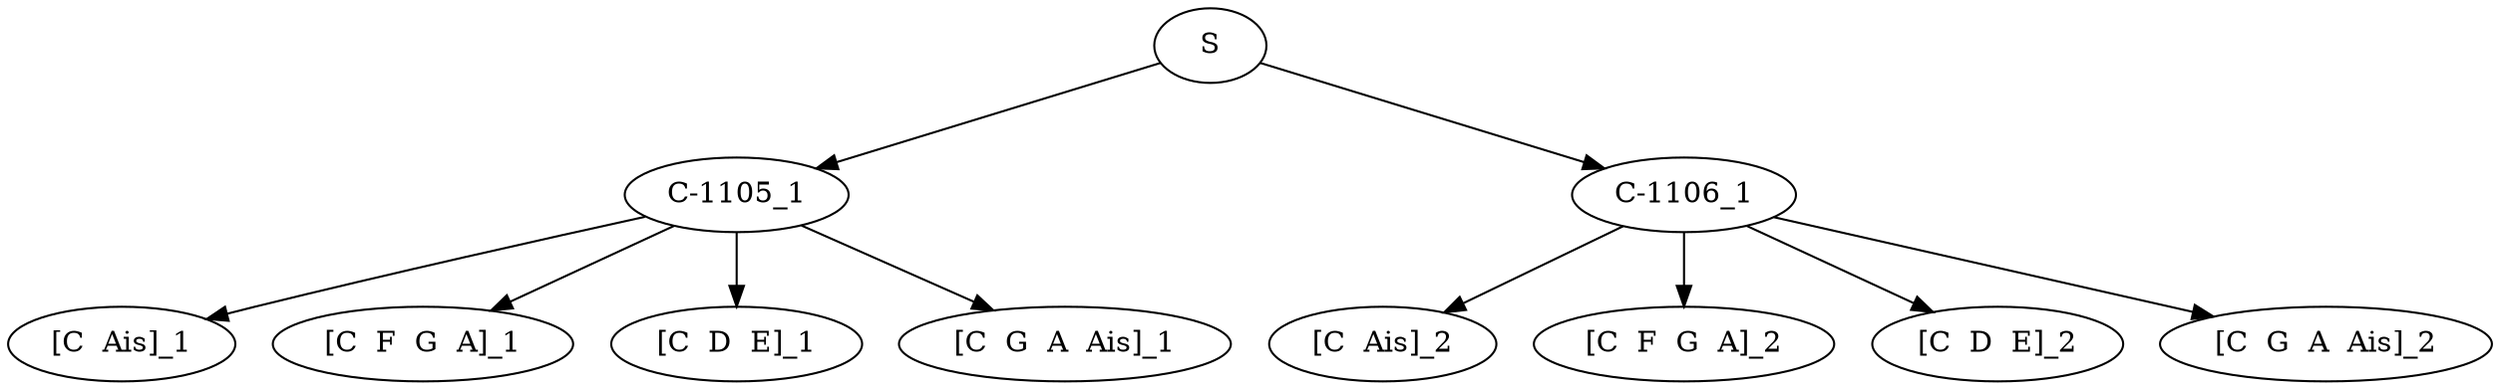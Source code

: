 digraph sample{
"S" -> "C-1105_1";
"C-1105_1" -> "[C  Ais]_1";
"C-1105_1" -> "[C  F  G  A]_1";
"C-1105_1" -> "[C  D  E]_1";
"C-1105_1" -> "[C  G  A  Ais]_1";
"S" -> "C-1106_1";
"C-1106_1" -> "[C  Ais]_2";
"C-1106_1" -> "[C  F  G  A]_2";
"C-1106_1" -> "[C  D  E]_2";
"C-1106_1" -> "[C  G  A  Ais]_2";

{rank = min; "S";}
{rank = same; "C-1105_1"; "C-1106_1";}
{rank = same; "[C  Ais]_1"; "[C  Ais]_2"; "[C  D  E]_1"; "[C  D  E]_2"; "[C  F  G  A]_1"; "[C  F  G  A]_2"; "[C  G  A  Ais]_1"; "[C  G  A  Ais]_2";}
}